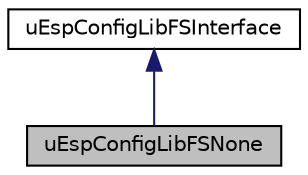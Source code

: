 digraph "uEspConfigLibFSNone"
{
 // LATEX_PDF_SIZE
  edge [fontname="Helvetica",fontsize="10",labelfontname="Helvetica",labelfontsize="10"];
  node [fontname="Helvetica",fontsize="10",shape=record];
  Node1 [label="uEspConfigLibFSNone",height=0.2,width=0.4,color="black", fillcolor="grey75", style="filled", fontcolor="black",tooltip="The deffinitive ESP32 and ESP8266 configuration Arduino library, uEspConfigLib - NO FileSystem interf..."];
  Node2 -> Node1 [dir="back",color="midnightblue",fontsize="10",style="solid",fontname="Helvetica"];
  Node2 [label="uEspConfigLibFSInterface",height=0.2,width=0.4,color="black", fillcolor="white", style="filled",URL="$classuEspConfigLibFSInterface.html",tooltip="The deffinitive ESP32 and ESP8266 configuration Arduino library, uEspConfigLib - FileSystem interface..."];
}
